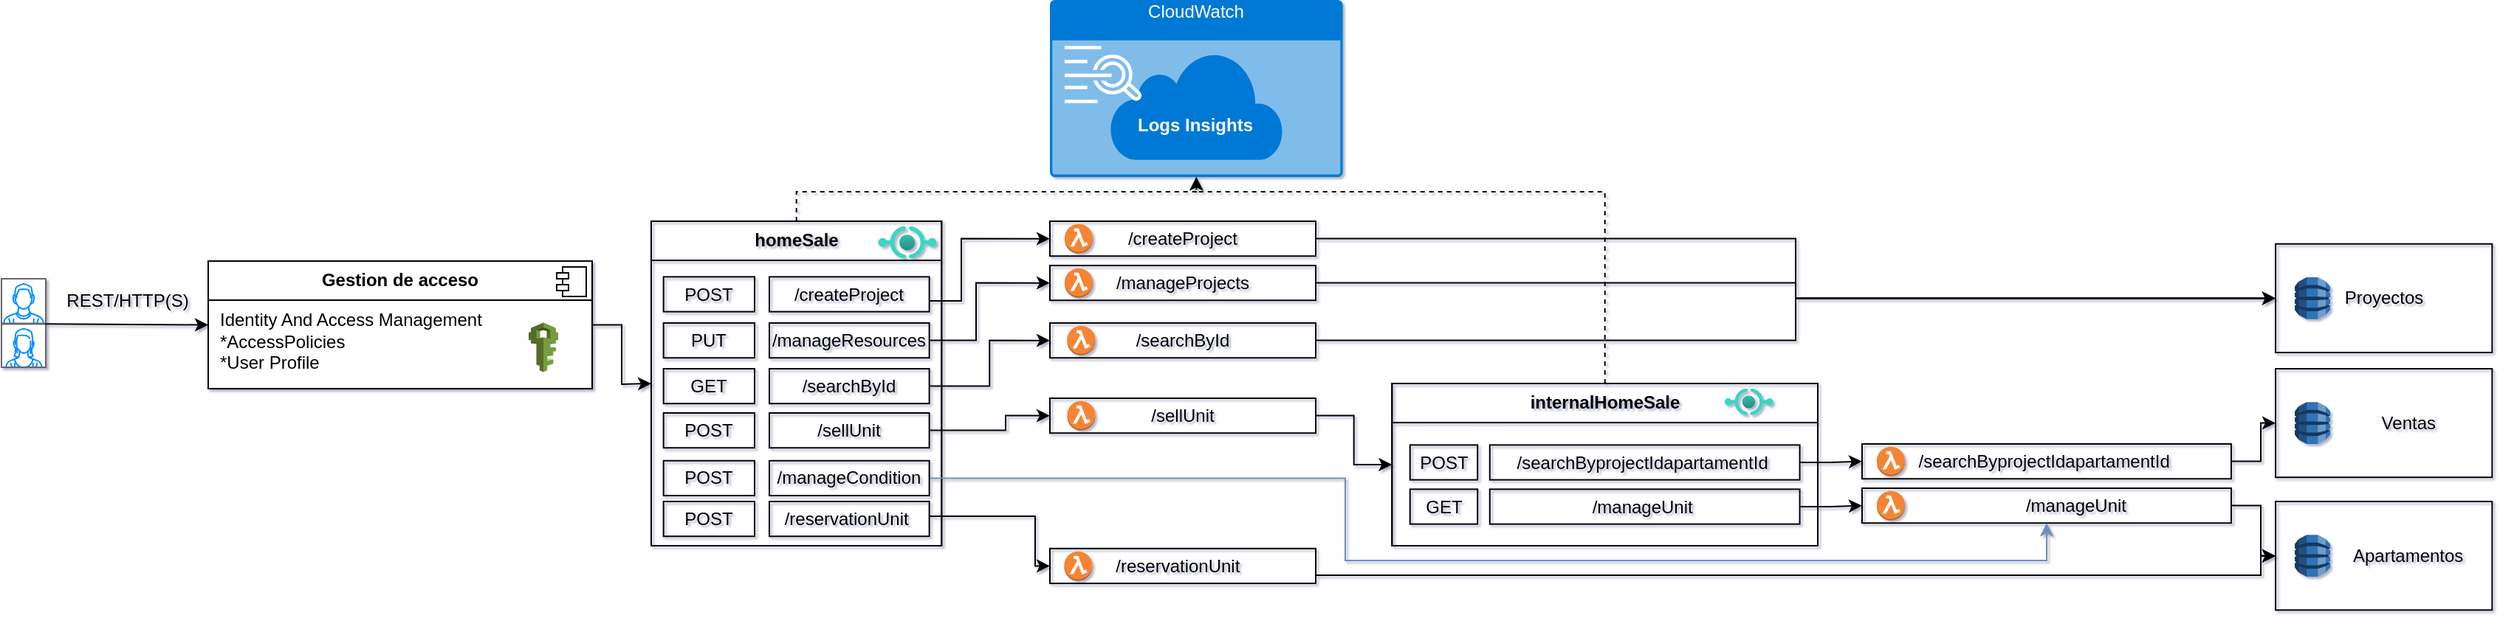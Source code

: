 <mxfile version="24.6.5" type="device" pages="2">
  <diagram name="API AWS - Diagrama de Componentes Macro" id="RYDjQzx2IbXRtYUlg_KZ">
    <mxGraphModel dx="1487" dy="614" grid="1" gridSize="10" guides="1" tooltips="1" connect="1" arrows="1" fold="1" page="1" pageScale="1" pageWidth="827" pageHeight="1169" background="#ffffff" math="0" shadow="1">
      <root>
        <mxCell id="xXk6c2fZzYA9Fltuj6-y-0" />
        <mxCell id="xXk6c2fZzYA9Fltuj6-y-1" parent="xXk6c2fZzYA9Fltuj6-y-0" />
        <mxCell id="csvrrilFh1N0ctPD5fT1-46" value="" style="edgeStyle=orthogonalEdgeStyle;rounded=0;orthogonalLoop=1;jettySize=auto;html=1;entryX=0.5;entryY=1;entryDx=0;entryDy=0;entryPerimeter=0;dashed=1;" parent="xXk6c2fZzYA9Fltuj6-y-1" source="WuZXI1SwSD9bpul6dXoL-14" target="WuZXI1SwSD9bpul6dXoL-32" edge="1">
          <mxGeometry relative="1" as="geometry">
            <Array as="points">
              <mxPoint x="-242" y="230" />
              <mxPoint x="29" y="230" />
            </Array>
          </mxGeometry>
        </mxCell>
        <mxCell id="WuZXI1SwSD9bpul6dXoL-14" value="&lt;p style=&quot;margin:0px;margin-top:6px;text-align:center;&quot;&gt;&lt;b&gt;homeSale&lt;/b&gt;&lt;/p&gt;&lt;hr size=&quot;1&quot; style=&quot;border-style:solid;&quot;&gt;&lt;p style=&quot;margin: 0px 0px 0px 8px;&quot;&gt;&lt;br&gt;&lt;/p&gt;" style="align=left;overflow=fill;html=1;dropTarget=0;whiteSpace=wrap;fillColor=none;strokeColor=#000000;" parent="xXk6c2fZzYA9Fltuj6-y-1" vertex="1">
          <mxGeometry x="-340" y="250" width="196.66" height="220" as="geometry" />
        </mxCell>
        <mxCell id="csvrrilFh1N0ctPD5fT1-2" value="" style="edgeStyle=orthogonalEdgeStyle;rounded=0;orthogonalLoop=1;jettySize=auto;html=1;" parent="xXk6c2fZzYA9Fltuj6-y-1" source="WuZXI1SwSD9bpul6dXoL-1" edge="1">
          <mxGeometry relative="1" as="geometry">
            <mxPoint x="-340" y="360" as="targetPoint" />
          </mxGeometry>
        </mxCell>
        <mxCell id="WuZXI1SwSD9bpul6dXoL-1" value="&lt;p style=&quot;margin:0px;margin-top:6px;text-align:center;&quot;&gt;&lt;b&gt;Gestion de acceso&lt;/b&gt;&lt;/p&gt;&lt;hr size=&quot;1&quot; style=&quot;border-style:solid;&quot;&gt;&lt;p style=&quot;margin:0px;margin-left:8px;&quot;&gt;Identity And Access Management&lt;/p&gt;&lt;p style=&quot;margin:0px;margin-left:8px;&quot;&gt;*AccessPolicies&lt;/p&gt;&lt;p style=&quot;margin:0px;margin-left:8px;&quot;&gt;*User Profile&lt;/p&gt;" style="align=left;overflow=fill;html=1;dropTarget=0;whiteSpace=wrap;" parent="xXk6c2fZzYA9Fltuj6-y-1" vertex="1">
          <mxGeometry x="-640" y="277.01" width="260" height="86.5" as="geometry" />
        </mxCell>
        <mxCell id="WuZXI1SwSD9bpul6dXoL-2" value="" style="shape=component;jettyWidth=8;jettyHeight=4;" parent="WuZXI1SwSD9bpul6dXoL-1" vertex="1">
          <mxGeometry x="1" width="20" height="20" relative="1" as="geometry">
            <mxPoint x="-24" y="4" as="offset" />
          </mxGeometry>
        </mxCell>
        <mxCell id="WuZXI1SwSD9bpul6dXoL-6" value="" style="outlineConnect=0;dashed=0;verticalLabelPosition=bottom;verticalAlign=top;align=center;html=1;shape=mxgraph.aws3.iam;fillColor=#759C3E;gradientColor=none;" parent="xXk6c2fZzYA9Fltuj6-y-1" vertex="1">
          <mxGeometry x="-423" y="318.7" width="20" height="33.5" as="geometry" />
        </mxCell>
        <mxCell id="WuZXI1SwSD9bpul6dXoL-10" value="" style="group" parent="xXk6c2fZzYA9Fltuj6-y-1" vertex="1" connectable="0">
          <mxGeometry x="-780" y="289.01" width="30" height="60" as="geometry" />
        </mxCell>
        <mxCell id="WuZXI1SwSD9bpul6dXoL-7" value="" style="verticalLabelPosition=bottom;shadow=0;dashed=0;align=center;html=1;verticalAlign=top;strokeWidth=1;shape=mxgraph.mockup.containers.userMale;strokeColor=#666666;strokeColor2=#008cff;" parent="WuZXI1SwSD9bpul6dXoL-10" vertex="1">
          <mxGeometry width="30" height="30.306" as="geometry" />
        </mxCell>
        <mxCell id="WuZXI1SwSD9bpul6dXoL-9" value="" style="verticalLabelPosition=bottom;shadow=0;dashed=0;align=center;html=1;verticalAlign=top;strokeWidth=1;shape=mxgraph.mockup.containers.userFemale;strokeColor=#666666;strokeColor2=#008cff;" parent="WuZXI1SwSD9bpul6dXoL-10" vertex="1">
          <mxGeometry y="30.6" width="30" height="29.4" as="geometry" />
        </mxCell>
        <mxCell id="WuZXI1SwSD9bpul6dXoL-11" value="" style="endArrow=classic;html=1;rounded=0;exitX=0.987;exitY=0.002;exitDx=0;exitDy=0;exitPerimeter=0;entryX=0;entryY=0.5;entryDx=0;entryDy=0;" parent="xXk6c2fZzYA9Fltuj6-y-1" source="WuZXI1SwSD9bpul6dXoL-9" target="WuZXI1SwSD9bpul6dXoL-1" edge="1">
          <mxGeometry width="50" height="50" relative="1" as="geometry">
            <mxPoint x="-730" y="350" as="sourcePoint" />
            <mxPoint x="-600" y="310" as="targetPoint" />
          </mxGeometry>
        </mxCell>
        <mxCell id="WuZXI1SwSD9bpul6dXoL-19" value="" style="group;strokeColor=#000000;fillColor=none;container=0;" parent="xXk6c2fZzYA9Fltuj6-y-1" vertex="1" connectable="0">
          <mxGeometry x="-340" y="250" width="196.66" height="220" as="geometry" />
        </mxCell>
        <mxCell id="S8SYonLmk7t8HdG_FkVH-0" value="REST/HTTP(S)" style="text;html=1;align=center;verticalAlign=middle;resizable=0;points=[];autosize=1;strokeColor=none;fillColor=none;" parent="xXk6c2fZzYA9Fltuj6-y-1" vertex="1">
          <mxGeometry x="-750" y="289.01" width="110" height="30" as="geometry" />
        </mxCell>
        <mxCell id="S8SYonLmk7t8HdG_FkVH-15" value="" style="group" parent="xXk6c2fZzYA9Fltuj6-y-1" vertex="1" connectable="0">
          <mxGeometry x="-70.0" y="319.01" width="180" height="23.63" as="geometry" />
        </mxCell>
        <mxCell id="S8SYonLmk7t8HdG_FkVH-12" value="/searchById" style="rounded=0;whiteSpace=wrap;html=1;fillColor=none;container=0;strokeColor=#000000;" parent="S8SYonLmk7t8HdG_FkVH-15" vertex="1">
          <mxGeometry width="180" height="23.63" as="geometry" />
        </mxCell>
        <mxCell id="S8SYonLmk7t8HdG_FkVH-14" value="" style="outlineConnect=0;dashed=0;verticalLabelPosition=bottom;verticalAlign=top;align=center;html=1;shape=mxgraph.aws3.lambda_function;fillColor=#F58534;gradientColor=none;" parent="S8SYonLmk7t8HdG_FkVH-15" vertex="1">
          <mxGeometry x="11.67" y="1.9" width="19" height="19.83" as="geometry" />
        </mxCell>
        <mxCell id="S8SYonLmk7t8HdG_FkVH-16" value="" style="group" parent="xXk6c2fZzYA9Fltuj6-y-1" vertex="1" connectable="0">
          <mxGeometry x="-70.0" y="370.0" width="180" height="23.63" as="geometry" />
        </mxCell>
        <mxCell id="S8SYonLmk7t8HdG_FkVH-11" value="/sellUnit" style="rounded=0;whiteSpace=wrap;html=1;fillColor=none;container=0;strokeColor=#000000;" parent="S8SYonLmk7t8HdG_FkVH-16" vertex="1">
          <mxGeometry width="180" height="23.63" as="geometry" />
        </mxCell>
        <mxCell id="S8SYonLmk7t8HdG_FkVH-13" value="" style="outlineConnect=0;dashed=0;verticalLabelPosition=bottom;verticalAlign=top;align=center;html=1;shape=mxgraph.aws3.lambda_function;fillColor=#F58534;gradientColor=none;" parent="S8SYonLmk7t8HdG_FkVH-16" vertex="1">
          <mxGeometry x="11.67" y="1.9" width="19" height="19.83" as="geometry" />
        </mxCell>
        <mxCell id="S8SYonLmk7t8HdG_FkVH-17" value="" style="group" parent="xXk6c2fZzYA9Fltuj6-y-1" vertex="1" connectable="0">
          <mxGeometry x="-70.0" y="250.0" width="180" height="23.63" as="geometry" />
        </mxCell>
        <mxCell id="S8SYonLmk7t8HdG_FkVH-3" value="/createProject" style="rounded=0;whiteSpace=wrap;html=1;fillColor=none;strokeColor=#000000;container=0;" parent="S8SYonLmk7t8HdG_FkVH-17" vertex="1">
          <mxGeometry width="180" height="23.63" as="geometry" />
        </mxCell>
        <mxCell id="S8SYonLmk7t8HdG_FkVH-4" value="" style="outlineConnect=0;dashed=0;verticalLabelPosition=bottom;verticalAlign=top;align=center;html=1;shape=mxgraph.aws3.lambda_function;fillColor=#F58534;gradientColor=none;" parent="S8SYonLmk7t8HdG_FkVH-17" vertex="1">
          <mxGeometry x="10.0" y="1.9" width="19" height="19.83" as="geometry" />
        </mxCell>
        <mxCell id="S8SYonLmk7t8HdG_FkVH-25" value="" style="edgeStyle=orthogonalEdgeStyle;rounded=0;orthogonalLoop=1;jettySize=auto;html=1;entryX=0;entryY=0.5;entryDx=0;entryDy=0;" parent="xXk6c2fZzYA9Fltuj6-y-1" source="WuZXI1SwSD9bpul6dXoL-16" target="S8SYonLmk7t8HdG_FkVH-3" edge="1">
          <mxGeometry relative="1" as="geometry">
            <Array as="points">
              <mxPoint x="-130" y="304" />
              <mxPoint x="-130" y="262" />
            </Array>
          </mxGeometry>
        </mxCell>
        <mxCell id="S8SYonLmk7t8HdG_FkVH-26" value="" style="edgeStyle=orthogonalEdgeStyle;rounded=0;orthogonalLoop=1;jettySize=auto;html=1;entryX=0;entryY=0.5;entryDx=0;entryDy=0;" parent="xXk6c2fZzYA9Fltuj6-y-1" source="WuZXI1SwSD9bpul6dXoL-17" target="S8SYonLmk7t8HdG_FkVH-12" edge="1">
          <mxGeometry relative="1" as="geometry" />
        </mxCell>
        <mxCell id="S8SYonLmk7t8HdG_FkVH-27" value="" style="edgeStyle=orthogonalEdgeStyle;rounded=0;orthogonalLoop=1;jettySize=auto;html=1;entryX=0;entryY=0.5;entryDx=0;entryDy=0;" parent="xXk6c2fZzYA9Fltuj6-y-1" source="WuZXI1SwSD9bpul6dXoL-18" target="S8SYonLmk7t8HdG_FkVH-11" edge="1">
          <mxGeometry relative="1" as="geometry">
            <Array as="points">
              <mxPoint x="-100" y="392" />
              <mxPoint x="-100" y="382" />
            </Array>
          </mxGeometry>
        </mxCell>
        <mxCell id="S8SYonLmk7t8HdG_FkVH-28" value="" style="edgeStyle=orthogonalEdgeStyle;rounded=0;orthogonalLoop=1;jettySize=auto;html=1;entryX=0;entryY=0.5;entryDx=0;entryDy=0;" parent="xXk6c2fZzYA9Fltuj6-y-1" source="S8SYonLmk7t8HdG_FkVH-3" target="S8SYonLmk7t8HdG_FkVH-19" edge="1">
          <mxGeometry relative="1" as="geometry" />
        </mxCell>
        <mxCell id="S8SYonLmk7t8HdG_FkVH-31" value="" style="group" parent="xXk6c2fZzYA9Fltuj6-y-1" vertex="1" connectable="0">
          <mxGeometry x="760" y="265.38" width="146.67" height="73.63" as="geometry" />
        </mxCell>
        <mxCell id="S8SYonLmk7t8HdG_FkVH-18" value="" style="group" parent="S8SYonLmk7t8HdG_FkVH-31" vertex="1" connectable="0">
          <mxGeometry y="50" width="146.67" height="23.63" as="geometry" />
        </mxCell>
        <mxCell id="S8SYonLmk7t8HdG_FkVH-21" value="" style="outlineConnect=0;dashed=0;verticalLabelPosition=bottom;verticalAlign=top;align=center;html=1;shape=mxgraph.aws3.dynamo_db;fillColor=#2E73B8;gradientColor=none;" parent="S8SYonLmk7t8HdG_FkVH-18" vertex="1">
          <mxGeometry x="13.037" y="-27.32" width="23.972" height="28.263" as="geometry" />
        </mxCell>
        <mxCell id="S8SYonLmk7t8HdG_FkVH-19" value="Proyectos" style="rounded=0;whiteSpace=wrap;html=1;fillColor=none;strokeColor=#000000;container=0;" parent="S8SYonLmk7t8HdG_FkVH-31" vertex="1">
          <mxGeometry width="146.67" height="73.63" as="geometry" />
        </mxCell>
        <mxCell id="S8SYonLmk7t8HdG_FkVH-37" value="" style="edgeStyle=orthogonalEdgeStyle;rounded=0;orthogonalLoop=1;jettySize=auto;html=1;" parent="xXk6c2fZzYA9Fltuj6-y-1" source="S8SYonLmk7t8HdG_FkVH-12" target="S8SYonLmk7t8HdG_FkVH-19" edge="1">
          <mxGeometry relative="1" as="geometry" />
        </mxCell>
        <mxCell id="WuZXI1SwSD9bpul6dXoL-13" value="" style="image;aspect=fixed;html=1;points=[];align=center;fontSize=12;image=img/lib/azure2/other/API_Proxy.svg;fillColor=none;strokeColor=#000000;" parent="xXk6c2fZzYA9Fltuj6-y-1" vertex="1">
          <mxGeometry x="-186.36" y="253.24" width="39.69" height="22.18" as="geometry" />
        </mxCell>
        <mxCell id="WuZXI1SwSD9bpul6dXoL-16" value="/createProject" style="rounded=0;whiteSpace=wrap;html=1;fillColor=none;strokeColor=#000000;container=0;" parent="xXk6c2fZzYA9Fltuj6-y-1" vertex="1">
          <mxGeometry x="-260" y="287.69" width="108.33" height="23.63" as="geometry" />
        </mxCell>
        <mxCell id="WuZXI1SwSD9bpul6dXoL-17" value="/searchById" style="rounded=0;whiteSpace=wrap;html=1;fillColor=none;container=0;strokeColor=#000000;" parent="xXk6c2fZzYA9Fltuj6-y-1" vertex="1">
          <mxGeometry x="-260" y="350" width="108.33" height="23.63" as="geometry" />
        </mxCell>
        <mxCell id="WuZXI1SwSD9bpul6dXoL-18" value="/sellUnit" style="rounded=0;whiteSpace=wrap;html=1;fillColor=none;container=0;strokeColor=#000000;" parent="xXk6c2fZzYA9Fltuj6-y-1" vertex="1">
          <mxGeometry x="-260" y="380" width="108.33" height="23.63" as="geometry" />
        </mxCell>
        <mxCell id="S8SYonLmk7t8HdG_FkVH-22" value="POST" style="rounded=0;whiteSpace=wrap;html=1;fillColor=none;strokeColor=#000000;container=0;" parent="xXk6c2fZzYA9Fltuj6-y-1" vertex="1">
          <mxGeometry x="-331.67" y="287.69" width="61.67" height="23.63" as="geometry" />
        </mxCell>
        <mxCell id="S8SYonLmk7t8HdG_FkVH-23" value="GET" style="rounded=0;whiteSpace=wrap;html=1;fillColor=none;strokeColor=#000000;container=0;" parent="xXk6c2fZzYA9Fltuj6-y-1" vertex="1">
          <mxGeometry x="-331.67" y="350" width="61.67" height="23.63" as="geometry" />
        </mxCell>
        <mxCell id="S8SYonLmk7t8HdG_FkVH-24" value="POST" style="rounded=0;whiteSpace=wrap;html=1;fillColor=none;strokeColor=#000000;container=0;" parent="xXk6c2fZzYA9Fltuj6-y-1" vertex="1">
          <mxGeometry x="-331.67" y="380" width="61.67" height="23.63" as="geometry" />
        </mxCell>
        <mxCell id="csvrrilFh1N0ctPD5fT1-40" value="" style="edgeStyle=orthogonalEdgeStyle;rounded=0;orthogonalLoop=1;jettySize=auto;html=1;entryX=0;entryY=0.5;entryDx=0;entryDy=0;" parent="xXk6c2fZzYA9Fltuj6-y-1" source="csvrrilFh1N0ctPD5fT1-0" target="csvrrilFh1N0ctPD5fT1-38" edge="1">
          <mxGeometry relative="1" as="geometry">
            <Array as="points">
              <mxPoint x="-80" y="450" />
              <mxPoint x="-80" y="484" />
            </Array>
          </mxGeometry>
        </mxCell>
        <mxCell id="csvrrilFh1N0ctPD5fT1-0" value="/reservationUnit&amp;nbsp;" style="rounded=0;whiteSpace=wrap;html=1;fillColor=none;container=0;strokeColor=#000000;" parent="xXk6c2fZzYA9Fltuj6-y-1" vertex="1">
          <mxGeometry x="-260" y="440" width="108.33" height="23.63" as="geometry" />
        </mxCell>
        <mxCell id="csvrrilFh1N0ctPD5fT1-1" value="POST" style="rounded=0;whiteSpace=wrap;html=1;fillColor=none;strokeColor=#000000;container=0;" parent="xXk6c2fZzYA9Fltuj6-y-1" vertex="1">
          <mxGeometry x="-331.67" y="440" width="61.67" height="23.63" as="geometry" />
        </mxCell>
        <mxCell id="csvrrilFh1N0ctPD5fT1-3" value="" style="group" parent="xXk6c2fZzYA9Fltuj6-y-1" vertex="1" connectable="0">
          <mxGeometry x="161.67" y="360" width="288.33" height="110" as="geometry" />
        </mxCell>
        <mxCell id="S8SYonLmk7t8HdG_FkVH-39" value="" style="group" parent="csvrrilFh1N0ctPD5fT1-3" vertex="1" connectable="0">
          <mxGeometry x="12.213" width="215.038" height="73.63" as="geometry" />
        </mxCell>
        <mxCell id="S8SYonLmk7t8HdG_FkVH-43" value="" style="group;strokeColor=#000000;fillColor=none;container=0;" parent="csvrrilFh1N0ctPD5fT1-3" vertex="1" connectable="0">
          <mxGeometry width="288.33" height="110" as="geometry" />
        </mxCell>
        <mxCell id="S8SYonLmk7t8HdG_FkVH-44" value="&lt;p style=&quot;margin:0px;margin-top:6px;text-align:center;&quot;&gt;&lt;b&gt;internalHomeSale&lt;/b&gt;&lt;/p&gt;&lt;hr size=&quot;1&quot; style=&quot;border-style:solid;&quot;&gt;&lt;p style=&quot;margin: 0px 0px 0px 8px;&quot;&gt;&lt;br&gt;&lt;/p&gt;" style="align=left;overflow=fill;html=1;dropTarget=0;whiteSpace=wrap;fillColor=none;strokeColor=#000000;" parent="csvrrilFh1N0ctPD5fT1-3" vertex="1">
          <mxGeometry width="288.33" height="110" as="geometry" />
        </mxCell>
        <mxCell id="S8SYonLmk7t8HdG_FkVH-45" value="" style="image;aspect=fixed;html=1;points=[];align=center;fontSize=12;image=img/lib/azure2/other/API_Proxy.svg;fillColor=none;strokeColor=#000000;" parent="csvrrilFh1N0ctPD5fT1-3" vertex="1">
          <mxGeometry x="225.257" y="3.24" width="32.853" height="18.359" as="geometry" />
        </mxCell>
        <mxCell id="S8SYonLmk7t8HdG_FkVH-46" value="/searchByprojectIdapartamentId&amp;nbsp;" style="rounded=0;whiteSpace=wrap;html=1;fillColor=none;strokeColor=#000000;container=0;align=center;" parent="csvrrilFh1N0ctPD5fT1-3" vertex="1">
          <mxGeometry x="66.22" y="41.69" width="209.901" height="23.63" as="geometry" />
        </mxCell>
        <mxCell id="S8SYonLmk7t8HdG_FkVH-47" value="/manageUnit&amp;nbsp;" style="rounded=0;whiteSpace=wrap;html=1;fillColor=none;container=0;strokeColor=#000000;" parent="csvrrilFh1N0ctPD5fT1-3" vertex="1">
          <mxGeometry x="66.22" y="71.69" width="209.901" height="23.63" as="geometry" />
        </mxCell>
        <mxCell id="S8SYonLmk7t8HdG_FkVH-49" value="POST" style="rounded=0;whiteSpace=wrap;html=1;fillColor=none;strokeColor=#000000;container=0;" parent="csvrrilFh1N0ctPD5fT1-3" vertex="1">
          <mxGeometry x="12.209" y="41.69" width="45.733" height="23.63" as="geometry" />
        </mxCell>
        <mxCell id="S8SYonLmk7t8HdG_FkVH-50" value="GET" style="rounded=0;whiteSpace=wrap;html=1;fillColor=none;strokeColor=#000000;container=0;" parent="csvrrilFh1N0ctPD5fT1-3" vertex="1">
          <mxGeometry x="12.209" y="71.69" width="45.733" height="23.63" as="geometry" />
        </mxCell>
        <mxCell id="csvrrilFh1N0ctPD5fT1-5" value="" style="edgeStyle=orthogonalEdgeStyle;rounded=0;orthogonalLoop=1;jettySize=auto;html=1;entryX=0;entryY=0.5;entryDx=0;entryDy=0;" parent="xXk6c2fZzYA9Fltuj6-y-1" source="S8SYonLmk7t8HdG_FkVH-11" target="S8SYonLmk7t8HdG_FkVH-44" edge="1">
          <mxGeometry relative="1" as="geometry" />
        </mxCell>
        <mxCell id="csvrrilFh1N0ctPD5fT1-10" value="" style="group" parent="xXk6c2fZzYA9Fltuj6-y-1" vertex="1" connectable="0">
          <mxGeometry x="480" y="401" width="250" height="23.63" as="geometry" />
        </mxCell>
        <mxCell id="csvrrilFh1N0ctPD5fT1-11" value="/searchByprojectIdapartamentId&amp;nbsp;" style="rounded=0;whiteSpace=wrap;html=1;fillColor=none;strokeColor=#000000;container=0;" parent="csvrrilFh1N0ctPD5fT1-10" vertex="1">
          <mxGeometry width="250" height="23.63" as="geometry" />
        </mxCell>
        <mxCell id="csvrrilFh1N0ctPD5fT1-18" value="" style="outlineConnect=0;dashed=0;verticalLabelPosition=bottom;verticalAlign=top;align=center;html=1;shape=mxgraph.aws3.lambda_function;fillColor=#F58534;gradientColor=none;" parent="csvrrilFh1N0ctPD5fT1-10" vertex="1">
          <mxGeometry x="10" y="1.9" width="19" height="19.83" as="geometry" />
        </mxCell>
        <mxCell id="csvrrilFh1N0ctPD5fT1-13" value="" style="group" parent="xXk6c2fZzYA9Fltuj6-y-1" vertex="1" connectable="0">
          <mxGeometry x="480.0" y="431.0" width="250" height="23.63" as="geometry" />
        </mxCell>
        <mxCell id="csvrrilFh1N0ctPD5fT1-14" value="&amp;nbsp; &amp;nbsp; &amp;nbsp; &amp;nbsp; &amp;nbsp; &amp;nbsp; /manageUnit" style="rounded=0;whiteSpace=wrap;html=1;fillColor=none;strokeColor=#000000;container=0;" parent="csvrrilFh1N0ctPD5fT1-13" vertex="1">
          <mxGeometry width="250" height="23.63" as="geometry" />
        </mxCell>
        <mxCell id="csvrrilFh1N0ctPD5fT1-15" value="" style="outlineConnect=0;dashed=0;verticalLabelPosition=bottom;verticalAlign=top;align=center;html=1;shape=mxgraph.aws3.lambda_function;fillColor=#F58534;gradientColor=none;" parent="csvrrilFh1N0ctPD5fT1-13" vertex="1">
          <mxGeometry x="10.0" y="1.9" width="19" height="19.83" as="geometry" />
        </mxCell>
        <mxCell id="csvrrilFh1N0ctPD5fT1-16" value="" style="edgeStyle=orthogonalEdgeStyle;rounded=0;orthogonalLoop=1;jettySize=auto;html=1;entryX=0;entryY=0.5;entryDx=0;entryDy=0;" parent="xXk6c2fZzYA9Fltuj6-y-1" source="S8SYonLmk7t8HdG_FkVH-46" target="csvrrilFh1N0ctPD5fT1-11" edge="1">
          <mxGeometry relative="1" as="geometry" />
        </mxCell>
        <mxCell id="csvrrilFh1N0ctPD5fT1-17" value="" style="edgeStyle=orthogonalEdgeStyle;rounded=0;orthogonalLoop=1;jettySize=auto;html=1;entryX=0;entryY=0.5;entryDx=0;entryDy=0;" parent="xXk6c2fZzYA9Fltuj6-y-1" source="S8SYonLmk7t8HdG_FkVH-47" target="csvrrilFh1N0ctPD5fT1-14" edge="1">
          <mxGeometry relative="1" as="geometry" />
        </mxCell>
        <mxCell id="csvrrilFh1N0ctPD5fT1-19" value="" style="group" parent="xXk6c2fZzYA9Fltuj6-y-1" vertex="1" connectable="0">
          <mxGeometry x="760" y="350" width="146.67" height="73.63" as="geometry" />
        </mxCell>
        <mxCell id="csvrrilFh1N0ctPD5fT1-20" value="" style="group" parent="csvrrilFh1N0ctPD5fT1-19" vertex="1" connectable="0">
          <mxGeometry y="50" width="146.67" height="23.63" as="geometry" />
        </mxCell>
        <mxCell id="csvrrilFh1N0ctPD5fT1-21" value="" style="outlineConnect=0;dashed=0;verticalLabelPosition=bottom;verticalAlign=top;align=center;html=1;shape=mxgraph.aws3.dynamo_db;fillColor=#2E73B8;gradientColor=none;" parent="csvrrilFh1N0ctPD5fT1-20" vertex="1">
          <mxGeometry x="13.037" y="-27.32" width="23.972" height="28.263" as="geometry" />
        </mxCell>
        <mxCell id="csvrrilFh1N0ctPD5fT1-22" value="&amp;nbsp; &amp;nbsp; &amp;nbsp; &amp;nbsp; &amp;nbsp; Ventas" style="rounded=0;whiteSpace=wrap;html=1;fillColor=none;strokeColor=#000000;container=0;" parent="csvrrilFh1N0ctPD5fT1-19" vertex="1">
          <mxGeometry width="146.67" height="73.63" as="geometry" />
        </mxCell>
        <mxCell id="csvrrilFh1N0ctPD5fT1-31" value="" style="group" parent="xXk6c2fZzYA9Fltuj6-y-1" vertex="1" connectable="0">
          <mxGeometry x="760" y="440" width="146.67" height="73.63" as="geometry" />
        </mxCell>
        <mxCell id="csvrrilFh1N0ctPD5fT1-32" value="" style="group" parent="csvrrilFh1N0ctPD5fT1-31" vertex="1" connectable="0">
          <mxGeometry y="50" width="146.67" height="23.63" as="geometry" />
        </mxCell>
        <mxCell id="csvrrilFh1N0ctPD5fT1-33" value="" style="outlineConnect=0;dashed=0;verticalLabelPosition=bottom;verticalAlign=top;align=center;html=1;shape=mxgraph.aws3.dynamo_db;fillColor=#2E73B8;gradientColor=none;" parent="csvrrilFh1N0ctPD5fT1-32" vertex="1">
          <mxGeometry x="13.037" y="-27.32" width="23.972" height="28.263" as="geometry" />
        </mxCell>
        <mxCell id="csvrrilFh1N0ctPD5fT1-34" value="&amp;nbsp; &amp;nbsp; &amp;nbsp; &amp;nbsp; &amp;nbsp; Apartamentos" style="rounded=0;whiteSpace=wrap;html=1;fillColor=none;strokeColor=#000000;container=0;" parent="csvrrilFh1N0ctPD5fT1-31" vertex="1">
          <mxGeometry width="146.67" height="73.63" as="geometry" />
        </mxCell>
        <mxCell id="csvrrilFh1N0ctPD5fT1-35" value="" style="edgeStyle=orthogonalEdgeStyle;rounded=0;orthogonalLoop=1;jettySize=auto;html=1;entryX=0;entryY=0.5;entryDx=0;entryDy=0;" parent="xXk6c2fZzYA9Fltuj6-y-1" source="csvrrilFh1N0ctPD5fT1-11" target="csvrrilFh1N0ctPD5fT1-22" edge="1">
          <mxGeometry relative="1" as="geometry" />
        </mxCell>
        <mxCell id="csvrrilFh1N0ctPD5fT1-36" value="" style="edgeStyle=orthogonalEdgeStyle;rounded=0;orthogonalLoop=1;jettySize=auto;html=1;" parent="xXk6c2fZzYA9Fltuj6-y-1" source="csvrrilFh1N0ctPD5fT1-14" target="csvrrilFh1N0ctPD5fT1-34" edge="1">
          <mxGeometry relative="1" as="geometry">
            <Array as="points">
              <mxPoint x="750" y="443" />
              <mxPoint x="750" y="477" />
            </Array>
          </mxGeometry>
        </mxCell>
        <mxCell id="csvrrilFh1N0ctPD5fT1-37" value="" style="group" parent="xXk6c2fZzYA9Fltuj6-y-1" vertex="1" connectable="0">
          <mxGeometry x="-70.0" y="470.0" width="180" height="23.63" as="geometry" />
        </mxCell>
        <mxCell id="csvrrilFh1N0ctPD5fT1-39" value="" style="outlineConnect=0;dashed=0;verticalLabelPosition=bottom;verticalAlign=top;align=center;html=1;shape=mxgraph.aws3.lambda_function;fillColor=#F58534;gradientColor=none;" parent="csvrrilFh1N0ctPD5fT1-37" vertex="1">
          <mxGeometry x="9.67" y="3.9" width="19" height="19.83" as="geometry" />
        </mxCell>
        <mxCell id="csvrrilFh1N0ctPD5fT1-41" value="" style="edgeStyle=orthogonalEdgeStyle;rounded=0;orthogonalLoop=1;jettySize=auto;html=1;entryX=0;entryY=0.5;entryDx=0;entryDy=0;exitX=1;exitY=0.5;exitDx=0;exitDy=0;" parent="xXk6c2fZzYA9Fltuj6-y-1" source="csvrrilFh1N0ctPD5fT1-38" target="csvrrilFh1N0ctPD5fT1-34" edge="1">
          <mxGeometry relative="1" as="geometry">
            <Array as="points">
              <mxPoint x="110" y="490" />
              <mxPoint x="750" y="490" />
              <mxPoint x="750" y="477" />
            </Array>
          </mxGeometry>
        </mxCell>
        <mxCell id="csvrrilFh1N0ctPD5fT1-43" value="" style="group" parent="xXk6c2fZzYA9Fltuj6-y-1" vertex="1" connectable="0">
          <mxGeometry x="-70" y="100" width="198.33" height="120" as="geometry" />
        </mxCell>
        <mxCell id="WuZXI1SwSD9bpul6dXoL-32" value="CloudWatch" style="html=1;whiteSpace=wrap;strokeColor=none;fillColor=#0079D6;labelPosition=center;verticalLabelPosition=middle;verticalAlign=top;align=center;fontSize=12;outlineConnect=0;spacingTop=-6;fontColor=#FFFFFF;sketch=0;shape=mxgraph.sitemap.cloud;" parent="csvrrilFh1N0ctPD5fT1-43" vertex="1">
          <mxGeometry width="198.33" height="120" as="geometry" />
        </mxCell>
        <mxCell id="WuZXI1SwSD9bpul6dXoL-38" value="Logs Insights" style="text;html=1;align=center;verticalAlign=middle;resizable=0;points=[];autosize=1;strokeColor=none;fillColor=none;fontColor=#FFFFFF;fontStyle=1" parent="csvrrilFh1N0ctPD5fT1-43" vertex="1">
          <mxGeometry x="53.33" y="70" width="90" height="30" as="geometry" />
        </mxCell>
        <mxCell id="WuZXI1SwSD9bpul6dXoL-39" value="" style="sketch=0;outlineConnect=0;fontColor=#232F3E;gradientColor=none;fillColor=#FFFFFF;strokeColor=none;dashed=0;verticalLabelPosition=bottom;verticalAlign=top;align=center;html=1;fontSize=12;fontStyle=0;aspect=fixed;pointerEvents=1;shape=mxgraph.aws4.cloudwatch_logs;" parent="csvrrilFh1N0ctPD5fT1-43" vertex="1">
          <mxGeometry x="10" y="31" width="52.45" height="39" as="geometry" />
        </mxCell>
        <mxCell id="csvrrilFh1N0ctPD5fT1-48" value="" style="edgeStyle=orthogonalEdgeStyle;rounded=0;orthogonalLoop=1;jettySize=auto;html=1;dashed=1;entryX=0.5;entryY=1;entryDx=0;entryDy=0;entryPerimeter=0;" parent="xXk6c2fZzYA9Fltuj6-y-1" source="S8SYonLmk7t8HdG_FkVH-44" target="WuZXI1SwSD9bpul6dXoL-32" edge="1">
          <mxGeometry relative="1" as="geometry">
            <Array as="points">
              <mxPoint x="306" y="230" />
              <mxPoint x="29" y="230" />
            </Array>
          </mxGeometry>
        </mxCell>
        <mxCell id="XhRNQRtLC91hvgqI6P-_-9" value="" style="edgeStyle=orthogonalEdgeStyle;rounded=0;orthogonalLoop=1;jettySize=auto;html=1;entryX=0.5;entryY=1;entryDx=0;entryDy=0;fillColor=#dae8fc;strokeColor=#6c8ebf;" parent="xXk6c2fZzYA9Fltuj6-y-1" source="XhRNQRtLC91hvgqI6P-_-0" target="csvrrilFh1N0ctPD5fT1-14" edge="1">
          <mxGeometry relative="1" as="geometry">
            <mxPoint x="-70" y="501.815" as="targetPoint" />
            <Array as="points">
              <mxPoint x="130" y="424" />
              <mxPoint x="130" y="480" />
              <mxPoint x="605" y="480" />
            </Array>
          </mxGeometry>
        </mxCell>
        <mxCell id="XhRNQRtLC91hvgqI6P-_-0" value="/manageCondition" style="rounded=0;whiteSpace=wrap;html=1;fillColor=none;container=0;strokeColor=#000000;" parent="xXk6c2fZzYA9Fltuj6-y-1" vertex="1">
          <mxGeometry x="-260" y="412.37" width="108.33" height="23.63" as="geometry" />
        </mxCell>
        <mxCell id="csvrrilFh1N0ctPD5fT1-38" value="/reservationUnit&amp;nbsp;&amp;nbsp;" style="rounded=0;whiteSpace=wrap;html=1;fillColor=none;container=0;strokeColor=#000000;" parent="xXk6c2fZzYA9Fltuj6-y-1" vertex="1">
          <mxGeometry x="-70.0" y="471.9" width="180" height="23.63" as="geometry" />
        </mxCell>
        <mxCell id="XhRNQRtLC91hvgqI6P-_-1" value="POST" style="rounded=0;whiteSpace=wrap;html=1;fillColor=none;strokeColor=#000000;container=0;" parent="xXk6c2fZzYA9Fltuj6-y-1" vertex="1">
          <mxGeometry x="-331.67" y="412.37" width="61.67" height="23.63" as="geometry" />
        </mxCell>
        <mxCell id="2QnFALfiIbMAlSI_lFyd-6" value="" style="edgeStyle=orthogonalEdgeStyle;rounded=0;orthogonalLoop=1;jettySize=auto;html=1;entryX=0;entryY=0.5;entryDx=0;entryDy=0;" edge="1" parent="xXk6c2fZzYA9Fltuj6-y-1" source="2QnFALfiIbMAlSI_lFyd-0" target="2QnFALfiIbMAlSI_lFyd-5">
          <mxGeometry relative="1" as="geometry">
            <Array as="points">
              <mxPoint x="-120" y="331" />
              <mxPoint x="-120" y="292" />
            </Array>
          </mxGeometry>
        </mxCell>
        <mxCell id="2QnFALfiIbMAlSI_lFyd-0" value="/manageResources" style="rounded=0;whiteSpace=wrap;html=1;fillColor=none;container=0;strokeColor=#000000;" vertex="1" parent="xXk6c2fZzYA9Fltuj6-y-1">
          <mxGeometry x="-260" y="319.01" width="108.33" height="23.63" as="geometry" />
        </mxCell>
        <mxCell id="2QnFALfiIbMAlSI_lFyd-1" value="PUT" style="rounded=0;whiteSpace=wrap;html=1;fillColor=none;strokeColor=#000000;container=0;" vertex="1" parent="xXk6c2fZzYA9Fltuj6-y-1">
          <mxGeometry x="-331.67" y="319.01" width="61.67" height="23.63" as="geometry" />
        </mxCell>
        <mxCell id="2QnFALfiIbMAlSI_lFyd-9" value="" style="group" vertex="1" connectable="0" parent="xXk6c2fZzYA9Fltuj6-y-1">
          <mxGeometry x="-70.0" y="280" width="180" height="23.63" as="geometry" />
        </mxCell>
        <mxCell id="2QnFALfiIbMAlSI_lFyd-5" value="/manageProjects" style="rounded=0;whiteSpace=wrap;html=1;fillColor=none;container=0;strokeColor=#000000;" vertex="1" parent="2QnFALfiIbMAlSI_lFyd-9">
          <mxGeometry width="180" height="23.63" as="geometry" />
        </mxCell>
        <mxCell id="2QnFALfiIbMAlSI_lFyd-8" value="" style="outlineConnect=0;dashed=0;verticalLabelPosition=bottom;verticalAlign=top;align=center;html=1;shape=mxgraph.aws3.lambda_function;fillColor=#F58534;gradientColor=none;" vertex="1" parent="2QnFALfiIbMAlSI_lFyd-9">
          <mxGeometry x="10.0" y="1.9" width="19" height="19.83" as="geometry" />
        </mxCell>
        <mxCell id="2QnFALfiIbMAlSI_lFyd-12" value="" style="edgeStyle=orthogonalEdgeStyle;rounded=0;orthogonalLoop=1;jettySize=auto;html=1;entryX=0;entryY=0.5;entryDx=0;entryDy=0;" edge="1" parent="xXk6c2fZzYA9Fltuj6-y-1" source="2QnFALfiIbMAlSI_lFyd-5" target="S8SYonLmk7t8HdG_FkVH-19">
          <mxGeometry relative="1" as="geometry">
            <mxPoint x="280" y="291.815" as="targetPoint" />
          </mxGeometry>
        </mxCell>
      </root>
    </mxGraphModel>
  </diagram>
  <diagram id="ThuSlEGikUzvrbps8QwF" name="Draft Base de Datos">
    <mxGraphModel dx="792" dy="737" grid="1" gridSize="10" guides="1" tooltips="1" connect="1" arrows="1" fold="1" page="1" pageScale="1" pageWidth="850" pageHeight="1100" math="0" shadow="0">
      <root>
        <mxCell id="0" />
        <mxCell id="1" parent="0" />
        <mxCell id="OaUnzAjthORdmekNx7XA-48" value="&lt;font color=&quot;#ffffff&quot;&gt;Proyectos&lt;/font&gt;" style="swimlane;whiteSpace=wrap;html=1;swimlaneFillColor=default;fillColor=#000000;startSize=23;" parent="1" vertex="1">
          <mxGeometry x="60" y="40" width="260" height="210" as="geometry" />
        </mxCell>
        <mxCell id="OaUnzAjthORdmekNx7XA-50" value="projectId" style="text;html=1;align=center;verticalAlign=middle;resizable=0;points=[];autosize=1;strokeColor=none;fillColor=none;fontSize=9;" parent="OaUnzAjthORdmekNx7XA-48" vertex="1">
          <mxGeometry x="5" y="25" width="60" height="20" as="geometry" />
        </mxCell>
        <mxCell id="OaUnzAjthORdmekNx7XA-51" value="name" style="text;html=1;align=center;verticalAlign=middle;resizable=0;points=[];autosize=1;strokeColor=none;fillColor=none;fontSize=9;" parent="OaUnzAjthORdmekNx7XA-48" vertex="1">
          <mxGeometry x="10" y="45" width="50" height="20" as="geometry" />
        </mxCell>
        <mxCell id="OaUnzAjthORdmekNx7XA-52" value="type" style="text;html=1;align=center;verticalAlign=middle;resizable=0;points=[];autosize=1;strokeColor=none;fillColor=none;fontSize=9;" parent="OaUnzAjthORdmekNx7XA-48" vertex="1">
          <mxGeometry x="15" y="65" width="40" height="20" as="geometry" />
        </mxCell>
        <mxCell id="OaUnzAjthORdmekNx7XA-53" value="responsible" style="text;html=1;align=center;verticalAlign=middle;resizable=0;points=[];autosize=1;strokeColor=none;fillColor=none;fontSize=9;" parent="OaUnzAjthORdmekNx7XA-48" vertex="1">
          <mxGeometry y="85" width="70" height="20" as="geometry" />
        </mxCell>
        <mxCell id="OaUnzAjthORdmekNx7XA-54" value="description" style="text;html=1;align=center;verticalAlign=middle;resizable=0;points=[];autosize=1;strokeColor=none;fillColor=none;fontSize=9;" parent="OaUnzAjthORdmekNx7XA-48" vertex="1">
          <mxGeometry x="5" y="105" width="70" height="20" as="geometry" />
        </mxCell>
        <mxCell id="OaUnzAjthORdmekNx7XA-55" value="Identificador de proyecto" style="text;html=1;align=left;verticalAlign=middle;resizable=0;points=[];autosize=1;strokeColor=none;fillColor=none;fontSize=9;" parent="OaUnzAjthORdmekNx7XA-48" vertex="1">
          <mxGeometry x="80" y="25" width="120" height="20" as="geometry" />
        </mxCell>
        <mxCell id="OaUnzAjthORdmekNx7XA-56" value="date_start" style="text;html=1;align=center;verticalAlign=middle;resizable=0;points=[];autosize=1;strokeColor=none;fillColor=none;fontSize=9;" parent="OaUnzAjthORdmekNx7XA-48" vertex="1">
          <mxGeometry x="5" y="125" width="60" height="20" as="geometry" />
        </mxCell>
        <mxCell id="OaUnzAjthORdmekNx7XA-57" value="date_end" style="text;html=1;align=center;verticalAlign=middle;resizable=0;points=[];autosize=1;strokeColor=none;fillColor=none;fontSize=9;" parent="OaUnzAjthORdmekNx7XA-48" vertex="1">
          <mxGeometry x="5" y="145" width="60" height="20" as="geometry" />
        </mxCell>
        <mxCell id="OaUnzAjthORdmekNx7XA-58" value="Nombre del proyecto" style="text;html=1;align=left;verticalAlign=middle;resizable=0;points=[];autosize=1;strokeColor=none;fillColor=none;fontSize=9;" parent="OaUnzAjthORdmekNx7XA-48" vertex="1">
          <mxGeometry x="80" y="45" width="110" height="20" as="geometry" />
        </mxCell>
        <mxCell id="OaUnzAjthORdmekNx7XA-59" value="Tipo de proyecto" style="text;html=1;align=left;verticalAlign=middle;resizable=0;points=[];autosize=1;strokeColor=none;fillColor=none;fontSize=9;" parent="OaUnzAjthORdmekNx7XA-48" vertex="1">
          <mxGeometry x="80" y="65" width="90" height="20" as="geometry" />
        </mxCell>
        <mxCell id="OaUnzAjthORdmekNx7XA-60" value="Responsable(s) de gestión" style="text;html=1;align=left;verticalAlign=middle;resizable=0;points=[];autosize=1;strokeColor=none;fillColor=none;fontSize=9;" parent="OaUnzAjthORdmekNx7XA-48" vertex="1">
          <mxGeometry x="80" y="85" width="130" height="20" as="geometry" />
        </mxCell>
        <mxCell id="OaUnzAjthORdmekNx7XA-61" value="Descripción del proyecto" style="text;html=1;align=left;verticalAlign=middle;resizable=0;points=[];autosize=1;strokeColor=none;fillColor=none;fontSize=9;" parent="OaUnzAjthORdmekNx7XA-48" vertex="1">
          <mxGeometry x="80" y="105" width="120" height="20" as="geometry" />
        </mxCell>
        <mxCell id="OaUnzAjthORdmekNx7XA-62" value="Fecha inicial del proyecto" style="text;html=1;align=left;verticalAlign=middle;resizable=0;points=[];autosize=1;strokeColor=none;fillColor=none;fontSize=9;" parent="OaUnzAjthORdmekNx7XA-48" vertex="1">
          <mxGeometry x="80" y="125" width="130" height="20" as="geometry" />
        </mxCell>
        <mxCell id="OaUnzAjthORdmekNx7XA-63" value="Fecha final estimada del proyecto" style="text;html=1;align=left;verticalAlign=middle;resizable=0;points=[];autosize=1;strokeColor=none;fillColor=none;fontSize=9;" parent="OaUnzAjthORdmekNx7XA-48" vertex="1">
          <mxGeometry x="80" y="145" width="160" height="20" as="geometry" />
        </mxCell>
        <mxCell id="lhp0lwnwCeZG9D_RaqNW-18" value="" style="rounded=0;whiteSpace=wrap;html=1;fillColor=none;" parent="OaUnzAjthORdmekNx7XA-48" vertex="1">
          <mxGeometry y="23" width="70" height="187" as="geometry" />
        </mxCell>
        <mxCell id="8T3mJhJAw1OodVN1JOWk-1" value="resourcesLimit" style="text;html=1;align=center;verticalAlign=middle;resizable=0;points=[];autosize=1;strokeColor=none;fillColor=none;fontSize=9;" vertex="1" parent="OaUnzAjthORdmekNx7XA-48">
          <mxGeometry x="-5" y="165" width="80" height="20" as="geometry" />
        </mxCell>
        <mxCell id="8T3mJhJAw1OodVN1JOWk-2" value="resourcesToday" style="text;html=1;align=center;verticalAlign=middle;resizable=0;points=[];autosize=1;strokeColor=none;fillColor=none;fontSize=9;" vertex="1" parent="OaUnzAjthORdmekNx7XA-48">
          <mxGeometry x="-10" y="185" width="90" height="20" as="geometry" />
        </mxCell>
        <mxCell id="8T3mJhJAw1OodVN1JOWk-3" value="Limite total de recursos del proyecto" style="text;html=1;align=left;verticalAlign=middle;resizable=0;points=[];autosize=1;strokeColor=none;fillColor=none;fontSize=9;" vertex="1" parent="OaUnzAjthORdmekNx7XA-48">
          <mxGeometry x="80" y="165" width="170" height="20" as="geometry" />
        </mxCell>
        <mxCell id="8T3mJhJAw1OodVN1JOWk-4" value="Recursos utilizados hasta el día actual" style="text;html=1;align=left;verticalAlign=middle;resizable=0;points=[];autosize=1;strokeColor=none;fillColor=none;fontSize=9;" vertex="1" parent="OaUnzAjthORdmekNx7XA-48">
          <mxGeometry x="80" y="185" width="180" height="20" as="geometry" />
        </mxCell>
        <mxCell id="OaUnzAjthORdmekNx7XA-49" value="&lt;font color=&quot;#ffffff&quot;&gt;Apartamentos&lt;/font&gt;" style="swimlane;whiteSpace=wrap;html=1;swimlaneFillColor=default;fillColor=#000000;" parent="1" vertex="1">
          <mxGeometry x="60" y="270" width="230" height="170" as="geometry">
            <mxRectangle x="340" y="40" width="120" height="30" as="alternateBounds" />
          </mxGeometry>
        </mxCell>
        <mxCell id="lhp0lwnwCeZG9D_RaqNW-16" value="" style="rounded=0;whiteSpace=wrap;html=1;fillColor=none;" parent="OaUnzAjthORdmekNx7XA-49" vertex="1">
          <mxGeometry y="23" width="70" height="147" as="geometry" />
        </mxCell>
        <mxCell id="OaUnzAjthORdmekNx7XA-17" value="proyectoId" style="text;html=1;align=center;verticalAlign=middle;resizable=0;points=[];autosize=1;strokeColor=none;fillColor=none;fontSize=9;" parent="OaUnzAjthORdmekNx7XA-49" vertex="1">
          <mxGeometry y="23" width="70" height="20" as="geometry" />
        </mxCell>
        <mxCell id="OaUnzAjthORdmekNx7XA-19" value="area" style="text;html=1;align=center;verticalAlign=middle;resizable=0;points=[];autosize=1;strokeColor=none;fillColor=none;fontSize=9;" parent="OaUnzAjthORdmekNx7XA-49" vertex="1">
          <mxGeometry x="15" y="63" width="40" height="20" as="geometry" />
        </mxCell>
        <mxCell id="OaUnzAjthORdmekNx7XA-20" value="floor" style="text;html=1;align=center;verticalAlign=middle;resizable=0;points=[];autosize=1;strokeColor=none;fillColor=none;fontSize=9;" parent="OaUnzAjthORdmekNx7XA-49" vertex="1">
          <mxGeometry x="15" y="83" width="40" height="20" as="geometry" />
        </mxCell>
        <mxCell id="OaUnzAjthORdmekNx7XA-21" value="price" style="text;html=1;align=center;verticalAlign=middle;resizable=0;points=[];autosize=1;strokeColor=none;fillColor=none;fontSize=9;" parent="OaUnzAjthORdmekNx7XA-49" vertex="1">
          <mxGeometry x="15" y="103" width="40" height="20" as="geometry" />
        </mxCell>
        <mxCell id="OaUnzAjthORdmekNx7XA-22" value="stage" style="text;html=1;align=center;verticalAlign=middle;resizable=0;points=[];autosize=1;strokeColor=none;fillColor=none;fontSize=9;" parent="OaUnzAjthORdmekNx7XA-49" vertex="1">
          <mxGeometry x="10" y="123" width="50" height="20" as="geometry" />
        </mxCell>
        <mxCell id="OaUnzAjthORdmekNx7XA-23" value="stratum" style="text;html=1;align=center;verticalAlign=middle;resizable=0;points=[];autosize=1;strokeColor=none;fillColor=none;fontSize=9;" parent="OaUnzAjthORdmekNx7XA-49" vertex="1">
          <mxGeometry x="10" y="143" width="50" height="20" as="geometry" />
        </mxCell>
        <mxCell id="OaUnzAjthORdmekNx7XA-24" value="Identificador del proyecto-inmueble" style="text;html=1;align=left;verticalAlign=middle;resizable=0;points=[];autosize=1;strokeColor=none;fillColor=none;fontSize=9;" parent="OaUnzAjthORdmekNx7XA-49" vertex="1">
          <mxGeometry x="80" y="23" width="160" height="20" as="geometry" />
        </mxCell>
        <mxCell id="lhp0lwnwCeZG9D_RaqNW-1" value="apartmentId" style="text;html=1;align=center;verticalAlign=middle;resizable=0;points=[];autosize=1;strokeColor=none;fillColor=none;fontSize=9;" parent="OaUnzAjthORdmekNx7XA-49" vertex="1">
          <mxGeometry y="43" width="70" height="20" as="geometry" />
        </mxCell>
        <mxCell id="lhp0lwnwCeZG9D_RaqNW-19" value="Identificador del inmueble" style="text;html=1;align=left;verticalAlign=middle;resizable=0;points=[];autosize=1;strokeColor=none;fillColor=none;fontSize=9;" parent="OaUnzAjthORdmekNx7XA-49" vertex="1">
          <mxGeometry x="80" y="43" width="130" height="20" as="geometry" />
        </mxCell>
        <mxCell id="lhp0lwnwCeZG9D_RaqNW-20" value="Area del inmueble" style="text;html=1;align=left;verticalAlign=middle;resizable=0;points=[];autosize=1;strokeColor=none;fillColor=none;fontSize=9;" parent="OaUnzAjthORdmekNx7XA-49" vertex="1">
          <mxGeometry x="80" y="63" width="100" height="20" as="geometry" />
        </mxCell>
        <mxCell id="lhp0lwnwCeZG9D_RaqNW-21" value="Piso del inmueble" style="text;html=1;align=left;verticalAlign=middle;resizable=0;points=[];autosize=1;strokeColor=none;fillColor=none;fontSize=9;" parent="OaUnzAjthORdmekNx7XA-49" vertex="1">
          <mxGeometry x="80" y="84.5" width="90" height="20" as="geometry" />
        </mxCell>
        <mxCell id="lhp0lwnwCeZG9D_RaqNW-22" value="Precio del inmueble" style="text;html=1;align=left;verticalAlign=middle;resizable=0;points=[];autosize=1;strokeColor=none;fillColor=none;fontSize=9;" parent="OaUnzAjthORdmekNx7XA-49" vertex="1">
          <mxGeometry x="80" y="104.5" width="100" height="20" as="geometry" />
        </mxCell>
        <mxCell id="lhp0lwnwCeZG9D_RaqNW-23" value="Etapa de construcción del inmueble" style="text;html=1;align=left;verticalAlign=middle;resizable=0;points=[];autosize=1;strokeColor=none;fillColor=none;fontSize=9;" parent="OaUnzAjthORdmekNx7XA-49" vertex="1">
          <mxGeometry x="80" y="123" width="170" height="20" as="geometry" />
        </mxCell>
        <mxCell id="lhp0lwnwCeZG9D_RaqNW-24" value="Estrato del inmueble" style="text;html=1;align=left;verticalAlign=middle;resizable=0;points=[];autosize=1;strokeColor=none;fillColor=none;fontSize=9;" parent="OaUnzAjthORdmekNx7XA-49" vertex="1">
          <mxGeometry x="80" y="143" width="110" height="20" as="geometry" />
        </mxCell>
        <mxCell id="teyiMBqiSMvHOhEFf-e4-1" value="&lt;font color=&quot;#ffffff&quot;&gt;Ventas&lt;/font&gt;" style="swimlane;whiteSpace=wrap;html=1;swimlaneFillColor=default;fillColor=#000000;" parent="1" vertex="1">
          <mxGeometry x="60" y="460" width="300" height="110" as="geometry">
            <mxRectangle x="30" y="76.13" width="90" height="30" as="alternateBounds" />
          </mxGeometry>
        </mxCell>
        <mxCell id="lhp0lwnwCeZG9D_RaqNW-25" value="" style="rounded=0;whiteSpace=wrap;html=1;fillColor=none;" parent="teyiMBqiSMvHOhEFf-e4-1" vertex="1">
          <mxGeometry y="23" width="70" height="87" as="geometry" />
        </mxCell>
        <mxCell id="teyiMBqiSMvHOhEFf-e4-2" value="buyId" style="text;html=1;align=center;verticalAlign=middle;resizable=0;points=[];autosize=1;strokeColor=none;fillColor=none;fontSize=9;" parent="teyiMBqiSMvHOhEFf-e4-1" vertex="1">
          <mxGeometry x="10" y="25" width="50" height="20" as="geometry" />
        </mxCell>
        <mxCell id="teyiMBqiSMvHOhEFf-e4-3" value="apartmentId" style="text;html=1;align=center;verticalAlign=middle;resizable=0;points=[];autosize=1;strokeColor=none;fillColor=none;fontSize=9;" parent="teyiMBqiSMvHOhEFf-e4-1" vertex="1">
          <mxGeometry y="45" width="70" height="20" as="geometry" />
        </mxCell>
        <mxCell id="teyiMBqiSMvHOhEFf-e4-4" value="proyectoId" style="text;html=1;align=center;verticalAlign=middle;resizable=0;points=[];autosize=1;strokeColor=none;fillColor=none;fontSize=9;" parent="teyiMBqiSMvHOhEFf-e4-1" vertex="1">
          <mxGeometry y="65" width="70" height="20" as="geometry" />
        </mxCell>
        <mxCell id="teyiMBqiSMvHOhEFf-e4-5" value="reserveToken" style="text;html=1;align=center;verticalAlign=middle;resizable=0;points=[];autosize=1;strokeColor=none;fillColor=none;fontSize=9;" parent="teyiMBqiSMvHOhEFf-e4-1" vertex="1">
          <mxGeometry x="-5" y="85" width="80" height="20" as="geometry" />
        </mxCell>
        <mxCell id="teyiMBqiSMvHOhEFf-e4-7" value="Identificador unico de la venta" style="text;html=1;align=left;verticalAlign=middle;resizable=0;points=[];autosize=1;strokeColor=none;fillColor=none;fontSize=9;" parent="teyiMBqiSMvHOhEFf-e4-1" vertex="1">
          <mxGeometry x="80" y="25" width="140" height="20" as="geometry" />
        </mxCell>
        <mxCell id="teyiMBqiSMvHOhEFf-e4-10" value="Identificador del inmueble" style="text;html=1;align=left;verticalAlign=middle;resizable=0;points=[];autosize=1;strokeColor=none;fillColor=none;fontSize=9;" parent="teyiMBqiSMvHOhEFf-e4-1" vertex="1">
          <mxGeometry x="80" y="45" width="130" height="20" as="geometry" />
        </mxCell>
        <mxCell id="teyiMBqiSMvHOhEFf-e4-11" value="Identificador de proyecto" style="text;html=1;align=left;verticalAlign=middle;resizable=0;points=[];autosize=1;strokeColor=none;fillColor=none;fontSize=9;" parent="teyiMBqiSMvHOhEFf-e4-1" vertex="1">
          <mxGeometry x="80" y="65" width="120" height="20" as="geometry" />
        </mxCell>
        <mxCell id="teyiMBqiSMvHOhEFf-e4-12" value="Token de la reserva con la que se hizo la compra" style="text;html=1;align=left;verticalAlign=middle;resizable=0;points=[];autosize=1;strokeColor=none;fillColor=none;fontSize=9;" parent="teyiMBqiSMvHOhEFf-e4-1" vertex="1">
          <mxGeometry x="80" y="85" width="220" height="20" as="geometry" />
        </mxCell>
      </root>
    </mxGraphModel>
  </diagram>
</mxfile>
